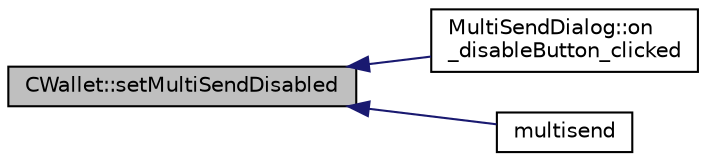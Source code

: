 digraph "CWallet::setMultiSendDisabled"
{
  edge [fontname="Helvetica",fontsize="10",labelfontname="Helvetica",labelfontsize="10"];
  node [fontname="Helvetica",fontsize="10",shape=record];
  rankdir="LR";
  Node571 [label="CWallet::setMultiSendDisabled",height=0.2,width=0.4,color="black", fillcolor="grey75", style="filled", fontcolor="black"];
  Node571 -> Node572 [dir="back",color="midnightblue",fontsize="10",style="solid",fontname="Helvetica"];
  Node572 [label="MultiSendDialog::on\l_disableButton_clicked",height=0.2,width=0.4,color="black", fillcolor="white", style="filled",URL="$class_multi_send_dialog.html#a39b930ad8841db493de3296acf2cc7dc"];
  Node571 -> Node573 [dir="back",color="midnightblue",fontsize="10",style="solid",fontname="Helvetica"];
  Node573 [label="multisend",height=0.2,width=0.4,color="black", fillcolor="white", style="filled",URL="$rpcwallet_8cpp.html#a6fa4654a100cc6506c8e050a4c85fdc2"];
}
